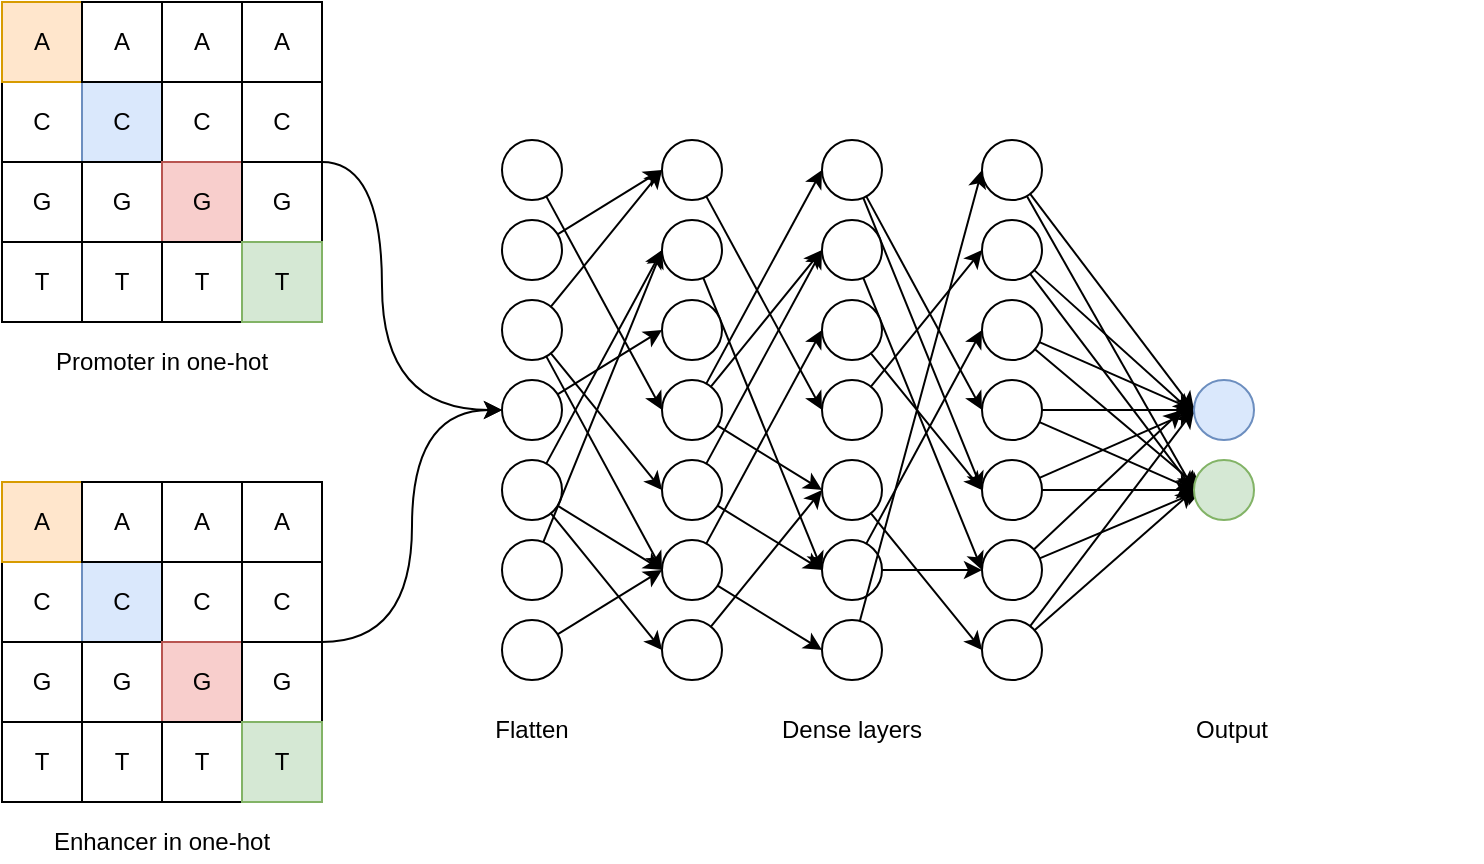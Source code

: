<mxfile version="14.8.5" type="github">
  <diagram id="7WyufB8X4WBuho2PgSER" name="Page-1">
    <mxGraphModel dx="1185" dy="636" grid="1" gridSize="10" guides="1" tooltips="1" connect="1" arrows="1" fold="1" page="1" pageScale="1" pageWidth="4681" pageHeight="3300" math="0" shadow="0">
      <root>
        <mxCell id="0" />
        <mxCell id="1" parent="0" />
        <mxCell id="f8PvgQ1qYLkd--0cgGJ3-1" value="" style="rounded=0;whiteSpace=wrap;html=1;" parent="1" vertex="1">
          <mxGeometry x="80" y="80" width="40" height="160" as="geometry" />
        </mxCell>
        <mxCell id="f8PvgQ1qYLkd--0cgGJ3-2" value="" style="rounded=0;whiteSpace=wrap;html=1;" parent="1" vertex="1">
          <mxGeometry x="80" y="120" width="40" height="40" as="geometry" />
        </mxCell>
        <mxCell id="f8PvgQ1qYLkd--0cgGJ3-3" value="" style="rounded=0;whiteSpace=wrap;html=1;" parent="1" vertex="1">
          <mxGeometry x="80" y="160" width="40" height="40" as="geometry" />
        </mxCell>
        <mxCell id="f8PvgQ1qYLkd--0cgGJ3-4" value="" style="rounded=0;whiteSpace=wrap;html=1;" parent="1" vertex="1">
          <mxGeometry x="80" y="200" width="40" height="40" as="geometry" />
        </mxCell>
        <mxCell id="f8PvgQ1qYLkd--0cgGJ3-5" value="" style="rounded=0;whiteSpace=wrap;html=1;fillColor=#ffe6cc;strokeColor=#d79b00;" parent="1" vertex="1">
          <mxGeometry x="80" y="80" width="40" height="40" as="geometry" />
        </mxCell>
        <mxCell id="f8PvgQ1qYLkd--0cgGJ3-6" value="&lt;div&gt;A&lt;/div&gt;" style="text;html=1;strokeColor=none;fillColor=none;align=center;verticalAlign=middle;whiteSpace=wrap;rounded=0;" parent="1" vertex="1">
          <mxGeometry x="80" y="90" width="40" height="20" as="geometry" />
        </mxCell>
        <mxCell id="f8PvgQ1qYLkd--0cgGJ3-7" value="C" style="text;html=1;strokeColor=none;fillColor=none;align=center;verticalAlign=middle;whiteSpace=wrap;rounded=0;" parent="1" vertex="1">
          <mxGeometry x="80" y="130" width="40" height="20" as="geometry" />
        </mxCell>
        <mxCell id="f8PvgQ1qYLkd--0cgGJ3-8" value="G" style="text;html=1;strokeColor=none;fillColor=none;align=center;verticalAlign=middle;whiteSpace=wrap;rounded=0;" parent="1" vertex="1">
          <mxGeometry x="80" y="170" width="40" height="20" as="geometry" />
        </mxCell>
        <mxCell id="f8PvgQ1qYLkd--0cgGJ3-9" value="T" style="text;html=1;strokeColor=none;fillColor=none;align=center;verticalAlign=middle;whiteSpace=wrap;rounded=0;" parent="1" vertex="1">
          <mxGeometry x="80" y="210" width="40" height="20" as="geometry" />
        </mxCell>
        <mxCell id="f8PvgQ1qYLkd--0cgGJ3-10" value="" style="rounded=0;whiteSpace=wrap;html=1;" parent="1" vertex="1">
          <mxGeometry x="120" y="80" width="40" height="160" as="geometry" />
        </mxCell>
        <mxCell id="f8PvgQ1qYLkd--0cgGJ3-11" value="" style="rounded=0;whiteSpace=wrap;html=1;fillColor=#dae8fc;strokeColor=#6c8ebf;" parent="1" vertex="1">
          <mxGeometry x="120" y="120" width="40" height="40" as="geometry" />
        </mxCell>
        <mxCell id="f8PvgQ1qYLkd--0cgGJ3-12" value="" style="rounded=0;whiteSpace=wrap;html=1;" parent="1" vertex="1">
          <mxGeometry x="120" y="160" width="40" height="40" as="geometry" />
        </mxCell>
        <mxCell id="f8PvgQ1qYLkd--0cgGJ3-13" value="" style="rounded=0;whiteSpace=wrap;html=1;" parent="1" vertex="1">
          <mxGeometry x="120" y="200" width="40" height="40" as="geometry" />
        </mxCell>
        <mxCell id="f8PvgQ1qYLkd--0cgGJ3-14" value="" style="rounded=0;whiteSpace=wrap;html=1;" parent="1" vertex="1">
          <mxGeometry x="120" y="80" width="40" height="40" as="geometry" />
        </mxCell>
        <mxCell id="f8PvgQ1qYLkd--0cgGJ3-15" value="&lt;div&gt;A&lt;/div&gt;" style="text;html=1;strokeColor=none;fillColor=none;align=center;verticalAlign=middle;whiteSpace=wrap;rounded=0;" parent="1" vertex="1">
          <mxGeometry x="120" y="90" width="40" height="20" as="geometry" />
        </mxCell>
        <mxCell id="f8PvgQ1qYLkd--0cgGJ3-16" value="C" style="text;html=1;strokeColor=none;fillColor=none;align=center;verticalAlign=middle;whiteSpace=wrap;rounded=0;" parent="1" vertex="1">
          <mxGeometry x="120" y="130" width="40" height="20" as="geometry" />
        </mxCell>
        <mxCell id="f8PvgQ1qYLkd--0cgGJ3-17" value="G" style="text;html=1;strokeColor=none;fillColor=none;align=center;verticalAlign=middle;whiteSpace=wrap;rounded=0;" parent="1" vertex="1">
          <mxGeometry x="120" y="170" width="40" height="20" as="geometry" />
        </mxCell>
        <mxCell id="f8PvgQ1qYLkd--0cgGJ3-18" value="T" style="text;html=1;strokeColor=none;fillColor=none;align=center;verticalAlign=middle;whiteSpace=wrap;rounded=0;" parent="1" vertex="1">
          <mxGeometry x="120" y="210" width="40" height="20" as="geometry" />
        </mxCell>
        <mxCell id="f8PvgQ1qYLkd--0cgGJ3-19" value="" style="rounded=0;whiteSpace=wrap;html=1;" parent="1" vertex="1">
          <mxGeometry x="120" y="80" width="40" height="160" as="geometry" />
        </mxCell>
        <mxCell id="f8PvgQ1qYLkd--0cgGJ3-20" value="" style="rounded=0;whiteSpace=wrap;html=1;fillColor=#dae8fc;strokeColor=#6c8ebf;" parent="1" vertex="1">
          <mxGeometry x="120" y="120" width="40" height="40" as="geometry" />
        </mxCell>
        <mxCell id="f8PvgQ1qYLkd--0cgGJ3-21" value="" style="rounded=0;whiteSpace=wrap;html=1;" parent="1" vertex="1">
          <mxGeometry x="120" y="160" width="40" height="40" as="geometry" />
        </mxCell>
        <mxCell id="f8PvgQ1qYLkd--0cgGJ3-22" value="" style="rounded=0;whiteSpace=wrap;html=1;" parent="1" vertex="1">
          <mxGeometry x="120" y="200" width="40" height="40" as="geometry" />
        </mxCell>
        <mxCell id="f8PvgQ1qYLkd--0cgGJ3-23" value="" style="rounded=0;whiteSpace=wrap;html=1;" parent="1" vertex="1">
          <mxGeometry x="120" y="80" width="40" height="40" as="geometry" />
        </mxCell>
        <mxCell id="f8PvgQ1qYLkd--0cgGJ3-24" value="&lt;div&gt;A&lt;/div&gt;" style="text;html=1;strokeColor=none;fillColor=none;align=center;verticalAlign=middle;whiteSpace=wrap;rounded=0;" parent="1" vertex="1">
          <mxGeometry x="120" y="90" width="40" height="20" as="geometry" />
        </mxCell>
        <mxCell id="f8PvgQ1qYLkd--0cgGJ3-25" value="C" style="text;html=1;strokeColor=none;fillColor=none;align=center;verticalAlign=middle;whiteSpace=wrap;rounded=0;" parent="1" vertex="1">
          <mxGeometry x="120" y="130" width="40" height="20" as="geometry" />
        </mxCell>
        <mxCell id="f8PvgQ1qYLkd--0cgGJ3-26" value="G" style="text;html=1;strokeColor=none;fillColor=none;align=center;verticalAlign=middle;whiteSpace=wrap;rounded=0;" parent="1" vertex="1">
          <mxGeometry x="120" y="170" width="40" height="20" as="geometry" />
        </mxCell>
        <mxCell id="f8PvgQ1qYLkd--0cgGJ3-27" value="T" style="text;html=1;strokeColor=none;fillColor=none;align=center;verticalAlign=middle;whiteSpace=wrap;rounded=0;" parent="1" vertex="1">
          <mxGeometry x="120" y="210" width="40" height="20" as="geometry" />
        </mxCell>
        <mxCell id="f8PvgQ1qYLkd--0cgGJ3-28" value="" style="rounded=0;whiteSpace=wrap;html=1;" parent="1" vertex="1">
          <mxGeometry x="160" y="80" width="40" height="160" as="geometry" />
        </mxCell>
        <mxCell id="f8PvgQ1qYLkd--0cgGJ3-29" value="" style="rounded=0;whiteSpace=wrap;html=1;fillColor=#dae8fc;strokeColor=#6c8ebf;" parent="1" vertex="1">
          <mxGeometry x="160" y="120" width="40" height="40" as="geometry" />
        </mxCell>
        <mxCell id="f8PvgQ1qYLkd--0cgGJ3-30" value="" style="rounded=0;whiteSpace=wrap;html=1;" parent="1" vertex="1">
          <mxGeometry x="160" y="160" width="40" height="40" as="geometry" />
        </mxCell>
        <mxCell id="f8PvgQ1qYLkd--0cgGJ3-31" value="" style="rounded=0;whiteSpace=wrap;html=1;" parent="1" vertex="1">
          <mxGeometry x="160" y="200" width="40" height="40" as="geometry" />
        </mxCell>
        <mxCell id="f8PvgQ1qYLkd--0cgGJ3-32" value="" style="rounded=0;whiteSpace=wrap;html=1;" parent="1" vertex="1">
          <mxGeometry x="160" y="80" width="40" height="40" as="geometry" />
        </mxCell>
        <mxCell id="f8PvgQ1qYLkd--0cgGJ3-33" value="&lt;div&gt;A&lt;/div&gt;" style="text;html=1;strokeColor=none;fillColor=none;align=center;verticalAlign=middle;whiteSpace=wrap;rounded=0;" parent="1" vertex="1">
          <mxGeometry x="160" y="90" width="40" height="20" as="geometry" />
        </mxCell>
        <mxCell id="f8PvgQ1qYLkd--0cgGJ3-34" value="C" style="text;html=1;strokeColor=none;fillColor=none;align=center;verticalAlign=middle;whiteSpace=wrap;rounded=0;" parent="1" vertex="1">
          <mxGeometry x="160" y="130" width="40" height="20" as="geometry" />
        </mxCell>
        <mxCell id="f8PvgQ1qYLkd--0cgGJ3-35" value="G" style="text;html=1;strokeColor=none;fillColor=none;align=center;verticalAlign=middle;whiteSpace=wrap;rounded=0;" parent="1" vertex="1">
          <mxGeometry x="160" y="170" width="40" height="20" as="geometry" />
        </mxCell>
        <mxCell id="f8PvgQ1qYLkd--0cgGJ3-36" value="T" style="text;html=1;strokeColor=none;fillColor=none;align=center;verticalAlign=middle;whiteSpace=wrap;rounded=0;" parent="1" vertex="1">
          <mxGeometry x="160" y="210" width="40" height="20" as="geometry" />
        </mxCell>
        <mxCell id="f8PvgQ1qYLkd--0cgGJ3-37" value="" style="rounded=0;whiteSpace=wrap;html=1;" parent="1" vertex="1">
          <mxGeometry x="160" y="80" width="40" height="160" as="geometry" />
        </mxCell>
        <mxCell id="f8PvgQ1qYLkd--0cgGJ3-38" value="" style="rounded=0;whiteSpace=wrap;html=1;" parent="1" vertex="1">
          <mxGeometry x="160" y="120" width="40" height="40" as="geometry" />
        </mxCell>
        <mxCell id="f8PvgQ1qYLkd--0cgGJ3-39" value="" style="rounded=0;whiteSpace=wrap;html=1;fillColor=#f8cecc;strokeColor=#b85450;" parent="1" vertex="1">
          <mxGeometry x="160" y="160" width="40" height="40" as="geometry" />
        </mxCell>
        <mxCell id="f8PvgQ1qYLkd--0cgGJ3-40" value="" style="rounded=0;whiteSpace=wrap;html=1;" parent="1" vertex="1">
          <mxGeometry x="160" y="200" width="40" height="40" as="geometry" />
        </mxCell>
        <mxCell id="f8PvgQ1qYLkd--0cgGJ3-41" value="" style="rounded=0;whiteSpace=wrap;html=1;" parent="1" vertex="1">
          <mxGeometry x="160" y="80" width="40" height="40" as="geometry" />
        </mxCell>
        <mxCell id="f8PvgQ1qYLkd--0cgGJ3-42" value="&lt;div&gt;A&lt;/div&gt;" style="text;html=1;strokeColor=none;fillColor=none;align=center;verticalAlign=middle;whiteSpace=wrap;rounded=0;" parent="1" vertex="1">
          <mxGeometry x="160" y="90" width="40" height="20" as="geometry" />
        </mxCell>
        <mxCell id="f8PvgQ1qYLkd--0cgGJ3-43" value="C" style="text;html=1;strokeColor=none;fillColor=none;align=center;verticalAlign=middle;whiteSpace=wrap;rounded=0;" parent="1" vertex="1">
          <mxGeometry x="160" y="130" width="40" height="20" as="geometry" />
        </mxCell>
        <mxCell id="f8PvgQ1qYLkd--0cgGJ3-44" value="G" style="text;html=1;strokeColor=none;fillColor=none;align=center;verticalAlign=middle;whiteSpace=wrap;rounded=0;" parent="1" vertex="1">
          <mxGeometry x="160" y="170" width="40" height="20" as="geometry" />
        </mxCell>
        <mxCell id="f8PvgQ1qYLkd--0cgGJ3-45" value="T" style="text;html=1;strokeColor=none;fillColor=none;align=center;verticalAlign=middle;whiteSpace=wrap;rounded=0;" parent="1" vertex="1">
          <mxGeometry x="160" y="210" width="40" height="20" as="geometry" />
        </mxCell>
        <mxCell id="f8PvgQ1qYLkd--0cgGJ3-46" value="" style="rounded=0;whiteSpace=wrap;html=1;" parent="1" vertex="1">
          <mxGeometry x="200" y="80" width="40" height="160" as="geometry" />
        </mxCell>
        <mxCell id="f8PvgQ1qYLkd--0cgGJ3-47" value="" style="rounded=0;whiteSpace=wrap;html=1;fillColor=#dae8fc;strokeColor=#6c8ebf;" parent="1" vertex="1">
          <mxGeometry x="200" y="120" width="40" height="40" as="geometry" />
        </mxCell>
        <mxCell id="f8PvgQ1qYLkd--0cgGJ3-48" value="" style="rounded=0;whiteSpace=wrap;html=1;" parent="1" vertex="1">
          <mxGeometry x="200" y="160" width="40" height="40" as="geometry" />
        </mxCell>
        <mxCell id="f8PvgQ1qYLkd--0cgGJ3-49" value="" style="rounded=0;whiteSpace=wrap;html=1;" parent="1" vertex="1">
          <mxGeometry x="200" y="200" width="40" height="40" as="geometry" />
        </mxCell>
        <mxCell id="f8PvgQ1qYLkd--0cgGJ3-50" value="" style="rounded=0;whiteSpace=wrap;html=1;" parent="1" vertex="1">
          <mxGeometry x="200" y="80" width="40" height="40" as="geometry" />
        </mxCell>
        <mxCell id="f8PvgQ1qYLkd--0cgGJ3-51" value="&lt;div&gt;A&lt;/div&gt;" style="text;html=1;strokeColor=none;fillColor=none;align=center;verticalAlign=middle;whiteSpace=wrap;rounded=0;" parent="1" vertex="1">
          <mxGeometry x="200" y="90" width="40" height="20" as="geometry" />
        </mxCell>
        <mxCell id="f8PvgQ1qYLkd--0cgGJ3-52" value="C" style="text;html=1;strokeColor=none;fillColor=none;align=center;verticalAlign=middle;whiteSpace=wrap;rounded=0;" parent="1" vertex="1">
          <mxGeometry x="200" y="130" width="40" height="20" as="geometry" />
        </mxCell>
        <mxCell id="f8PvgQ1qYLkd--0cgGJ3-53" value="G" style="text;html=1;strokeColor=none;fillColor=none;align=center;verticalAlign=middle;whiteSpace=wrap;rounded=0;" parent="1" vertex="1">
          <mxGeometry x="200" y="170" width="40" height="20" as="geometry" />
        </mxCell>
        <mxCell id="f8PvgQ1qYLkd--0cgGJ3-54" value="T" style="text;html=1;strokeColor=none;fillColor=none;align=center;verticalAlign=middle;whiteSpace=wrap;rounded=0;" parent="1" vertex="1">
          <mxGeometry x="200" y="210" width="40" height="20" as="geometry" />
        </mxCell>
        <mxCell id="f8PvgQ1qYLkd--0cgGJ3-55" value="" style="rounded=0;whiteSpace=wrap;html=1;" parent="1" vertex="1">
          <mxGeometry x="200" y="80" width="40" height="160" as="geometry" />
        </mxCell>
        <mxCell id="f8PvgQ1qYLkd--0cgGJ3-56" value="" style="rounded=0;whiteSpace=wrap;html=1;" parent="1" vertex="1">
          <mxGeometry x="200" y="120" width="40" height="40" as="geometry" />
        </mxCell>
        <mxCell id="f8PvgQ1qYLkd--0cgGJ3-57" value="" style="rounded=0;whiteSpace=wrap;html=1;" parent="1" vertex="1">
          <mxGeometry x="200" y="160" width="40" height="40" as="geometry" />
        </mxCell>
        <mxCell id="f8PvgQ1qYLkd--0cgGJ3-58" value="" style="rounded=0;whiteSpace=wrap;html=1;fillColor=#d5e8d4;strokeColor=#82b366;" parent="1" vertex="1">
          <mxGeometry x="200" y="200" width="40" height="40" as="geometry" />
        </mxCell>
        <mxCell id="f8PvgQ1qYLkd--0cgGJ3-59" value="" style="rounded=0;whiteSpace=wrap;html=1;" parent="1" vertex="1">
          <mxGeometry x="200" y="80" width="40" height="40" as="geometry" />
        </mxCell>
        <mxCell id="f8PvgQ1qYLkd--0cgGJ3-60" value="&lt;div&gt;A&lt;/div&gt;" style="text;html=1;strokeColor=none;fillColor=none;align=center;verticalAlign=middle;whiteSpace=wrap;rounded=0;" parent="1" vertex="1">
          <mxGeometry x="200" y="90" width="40" height="20" as="geometry" />
        </mxCell>
        <mxCell id="f8PvgQ1qYLkd--0cgGJ3-61" style="edgeStyle=orthogonalEdgeStyle;curved=1;rounded=0;orthogonalLoop=1;jettySize=auto;html=1;entryX=0;entryY=0;entryDx=0;entryDy=0;exitX=1;exitY=0;exitDx=0;exitDy=0;" parent="1" source="f8PvgQ1qYLkd--0cgGJ3-57" edge="1">
          <mxGeometry relative="1" as="geometry">
            <Array as="points">
              <mxPoint x="270" y="160" />
              <mxPoint x="270" y="284" />
            </Array>
            <mxPoint x="330" y="284" as="targetPoint" />
          </mxGeometry>
        </mxCell>
        <mxCell id="f8PvgQ1qYLkd--0cgGJ3-62" value="C" style="text;html=1;align=center;verticalAlign=middle;whiteSpace=wrap;rounded=0;" parent="1" vertex="1">
          <mxGeometry x="200" y="130" width="40" height="20" as="geometry" />
        </mxCell>
        <mxCell id="f8PvgQ1qYLkd--0cgGJ3-63" value="G" style="text;html=1;strokeColor=none;fillColor=none;align=center;verticalAlign=middle;whiteSpace=wrap;rounded=0;" parent="1" vertex="1">
          <mxGeometry x="200" y="170" width="40" height="20" as="geometry" />
        </mxCell>
        <mxCell id="f8PvgQ1qYLkd--0cgGJ3-64" value="T" style="text;html=1;strokeColor=none;fillColor=none;align=center;verticalAlign=middle;whiteSpace=wrap;rounded=0;" parent="1" vertex="1">
          <mxGeometry x="200" y="210" width="40" height="20" as="geometry" />
        </mxCell>
        <mxCell id="f8PvgQ1qYLkd--0cgGJ3-65" value="&lt;div&gt;Promoter in one-hot&lt;/div&gt;" style="text;html=1;strokeColor=none;fillColor=none;align=center;verticalAlign=middle;whiteSpace=wrap;rounded=0;" parent="1" vertex="1">
          <mxGeometry x="80" y="250" width="160" height="20" as="geometry" />
        </mxCell>
        <mxCell id="f8PvgQ1qYLkd--0cgGJ3-66" value="" style="rounded=0;whiteSpace=wrap;html=1;" parent="1" vertex="1">
          <mxGeometry x="80" y="320" width="40" height="160" as="geometry" />
        </mxCell>
        <mxCell id="f8PvgQ1qYLkd--0cgGJ3-67" value="" style="rounded=0;whiteSpace=wrap;html=1;" parent="1" vertex="1">
          <mxGeometry x="80" y="360" width="40" height="40" as="geometry" />
        </mxCell>
        <mxCell id="f8PvgQ1qYLkd--0cgGJ3-68" value="" style="rounded=0;whiteSpace=wrap;html=1;" parent="1" vertex="1">
          <mxGeometry x="80" y="400" width="40" height="40" as="geometry" />
        </mxCell>
        <mxCell id="f8PvgQ1qYLkd--0cgGJ3-69" value="" style="rounded=0;whiteSpace=wrap;html=1;" parent="1" vertex="1">
          <mxGeometry x="80" y="440" width="40" height="40" as="geometry" />
        </mxCell>
        <mxCell id="f8PvgQ1qYLkd--0cgGJ3-70" value="" style="rounded=0;whiteSpace=wrap;html=1;fillColor=#ffe6cc;strokeColor=#d79b00;" parent="1" vertex="1">
          <mxGeometry x="80" y="320" width="40" height="40" as="geometry" />
        </mxCell>
        <mxCell id="f8PvgQ1qYLkd--0cgGJ3-71" value="&lt;div&gt;A&lt;/div&gt;" style="text;html=1;strokeColor=none;fillColor=none;align=center;verticalAlign=middle;whiteSpace=wrap;rounded=0;" parent="1" vertex="1">
          <mxGeometry x="80" y="330" width="40" height="20" as="geometry" />
        </mxCell>
        <mxCell id="f8PvgQ1qYLkd--0cgGJ3-72" value="C" style="text;html=1;strokeColor=none;fillColor=none;align=center;verticalAlign=middle;whiteSpace=wrap;rounded=0;" parent="1" vertex="1">
          <mxGeometry x="80" y="370" width="40" height="20" as="geometry" />
        </mxCell>
        <mxCell id="f8PvgQ1qYLkd--0cgGJ3-73" value="G" style="text;html=1;strokeColor=none;fillColor=none;align=center;verticalAlign=middle;whiteSpace=wrap;rounded=0;" parent="1" vertex="1">
          <mxGeometry x="80" y="410" width="40" height="20" as="geometry" />
        </mxCell>
        <mxCell id="f8PvgQ1qYLkd--0cgGJ3-74" value="T" style="text;html=1;strokeColor=none;fillColor=none;align=center;verticalAlign=middle;whiteSpace=wrap;rounded=0;" parent="1" vertex="1">
          <mxGeometry x="80" y="450" width="40" height="20" as="geometry" />
        </mxCell>
        <mxCell id="f8PvgQ1qYLkd--0cgGJ3-75" value="" style="rounded=0;whiteSpace=wrap;html=1;" parent="1" vertex="1">
          <mxGeometry x="120" y="320" width="40" height="160" as="geometry" />
        </mxCell>
        <mxCell id="f8PvgQ1qYLkd--0cgGJ3-76" value="" style="rounded=0;whiteSpace=wrap;html=1;fillColor=#dae8fc;strokeColor=#6c8ebf;" parent="1" vertex="1">
          <mxGeometry x="120" y="360" width="40" height="40" as="geometry" />
        </mxCell>
        <mxCell id="f8PvgQ1qYLkd--0cgGJ3-77" value="" style="rounded=0;whiteSpace=wrap;html=1;" parent="1" vertex="1">
          <mxGeometry x="120" y="400" width="40" height="40" as="geometry" />
        </mxCell>
        <mxCell id="f8PvgQ1qYLkd--0cgGJ3-78" value="" style="rounded=0;whiteSpace=wrap;html=1;" parent="1" vertex="1">
          <mxGeometry x="120" y="440" width="40" height="40" as="geometry" />
        </mxCell>
        <mxCell id="f8PvgQ1qYLkd--0cgGJ3-79" value="" style="rounded=0;whiteSpace=wrap;html=1;" parent="1" vertex="1">
          <mxGeometry x="120" y="320" width="40" height="40" as="geometry" />
        </mxCell>
        <mxCell id="f8PvgQ1qYLkd--0cgGJ3-80" value="&lt;div&gt;A&lt;/div&gt;" style="text;html=1;strokeColor=none;fillColor=none;align=center;verticalAlign=middle;whiteSpace=wrap;rounded=0;" parent="1" vertex="1">
          <mxGeometry x="120" y="330" width="40" height="20" as="geometry" />
        </mxCell>
        <mxCell id="f8PvgQ1qYLkd--0cgGJ3-81" value="C" style="text;html=1;strokeColor=none;fillColor=none;align=center;verticalAlign=middle;whiteSpace=wrap;rounded=0;" parent="1" vertex="1">
          <mxGeometry x="120" y="370" width="40" height="20" as="geometry" />
        </mxCell>
        <mxCell id="f8PvgQ1qYLkd--0cgGJ3-82" value="G" style="text;html=1;strokeColor=none;fillColor=none;align=center;verticalAlign=middle;whiteSpace=wrap;rounded=0;" parent="1" vertex="1">
          <mxGeometry x="120" y="410" width="40" height="20" as="geometry" />
        </mxCell>
        <mxCell id="f8PvgQ1qYLkd--0cgGJ3-83" value="T" style="text;html=1;strokeColor=none;fillColor=none;align=center;verticalAlign=middle;whiteSpace=wrap;rounded=0;" parent="1" vertex="1">
          <mxGeometry x="120" y="450" width="40" height="20" as="geometry" />
        </mxCell>
        <mxCell id="f8PvgQ1qYLkd--0cgGJ3-84" value="" style="rounded=0;whiteSpace=wrap;html=1;" parent="1" vertex="1">
          <mxGeometry x="120" y="320" width="40" height="160" as="geometry" />
        </mxCell>
        <mxCell id="f8PvgQ1qYLkd--0cgGJ3-85" value="" style="rounded=0;whiteSpace=wrap;html=1;fillColor=#dae8fc;strokeColor=#6c8ebf;" parent="1" vertex="1">
          <mxGeometry x="120" y="360" width="40" height="40" as="geometry" />
        </mxCell>
        <mxCell id="f8PvgQ1qYLkd--0cgGJ3-86" value="" style="rounded=0;whiteSpace=wrap;html=1;" parent="1" vertex="1">
          <mxGeometry x="120" y="400" width="40" height="40" as="geometry" />
        </mxCell>
        <mxCell id="f8PvgQ1qYLkd--0cgGJ3-87" value="" style="rounded=0;whiteSpace=wrap;html=1;" parent="1" vertex="1">
          <mxGeometry x="120" y="440" width="40" height="40" as="geometry" />
        </mxCell>
        <mxCell id="f8PvgQ1qYLkd--0cgGJ3-88" value="" style="rounded=0;whiteSpace=wrap;html=1;" parent="1" vertex="1">
          <mxGeometry x="120" y="320" width="40" height="40" as="geometry" />
        </mxCell>
        <mxCell id="f8PvgQ1qYLkd--0cgGJ3-89" value="&lt;div&gt;A&lt;/div&gt;" style="text;html=1;strokeColor=none;fillColor=none;align=center;verticalAlign=middle;whiteSpace=wrap;rounded=0;" parent="1" vertex="1">
          <mxGeometry x="120" y="330" width="40" height="20" as="geometry" />
        </mxCell>
        <mxCell id="f8PvgQ1qYLkd--0cgGJ3-90" value="C" style="text;html=1;strokeColor=none;fillColor=none;align=center;verticalAlign=middle;whiteSpace=wrap;rounded=0;" parent="1" vertex="1">
          <mxGeometry x="120" y="370" width="40" height="20" as="geometry" />
        </mxCell>
        <mxCell id="f8PvgQ1qYLkd--0cgGJ3-91" value="G" style="text;html=1;strokeColor=none;fillColor=none;align=center;verticalAlign=middle;whiteSpace=wrap;rounded=0;" parent="1" vertex="1">
          <mxGeometry x="120" y="410" width="40" height="20" as="geometry" />
        </mxCell>
        <mxCell id="f8PvgQ1qYLkd--0cgGJ3-92" value="T" style="text;html=1;strokeColor=none;fillColor=none;align=center;verticalAlign=middle;whiteSpace=wrap;rounded=0;" parent="1" vertex="1">
          <mxGeometry x="120" y="450" width="40" height="20" as="geometry" />
        </mxCell>
        <mxCell id="f8PvgQ1qYLkd--0cgGJ3-93" value="" style="rounded=0;whiteSpace=wrap;html=1;" parent="1" vertex="1">
          <mxGeometry x="160" y="320" width="40" height="160" as="geometry" />
        </mxCell>
        <mxCell id="f8PvgQ1qYLkd--0cgGJ3-94" value="" style="rounded=0;whiteSpace=wrap;html=1;fillColor=#dae8fc;strokeColor=#6c8ebf;" parent="1" vertex="1">
          <mxGeometry x="160" y="360" width="40" height="40" as="geometry" />
        </mxCell>
        <mxCell id="f8PvgQ1qYLkd--0cgGJ3-95" value="" style="rounded=0;whiteSpace=wrap;html=1;" parent="1" vertex="1">
          <mxGeometry x="160" y="400" width="40" height="40" as="geometry" />
        </mxCell>
        <mxCell id="f8PvgQ1qYLkd--0cgGJ3-96" value="" style="rounded=0;whiteSpace=wrap;html=1;" parent="1" vertex="1">
          <mxGeometry x="160" y="440" width="40" height="40" as="geometry" />
        </mxCell>
        <mxCell id="f8PvgQ1qYLkd--0cgGJ3-97" value="" style="rounded=0;whiteSpace=wrap;html=1;" parent="1" vertex="1">
          <mxGeometry x="160" y="320" width="40" height="40" as="geometry" />
        </mxCell>
        <mxCell id="f8PvgQ1qYLkd--0cgGJ3-98" value="&lt;div&gt;A&lt;/div&gt;" style="text;html=1;strokeColor=none;fillColor=none;align=center;verticalAlign=middle;whiteSpace=wrap;rounded=0;" parent="1" vertex="1">
          <mxGeometry x="160" y="330" width="40" height="20" as="geometry" />
        </mxCell>
        <mxCell id="f8PvgQ1qYLkd--0cgGJ3-99" value="C" style="text;html=1;strokeColor=none;fillColor=none;align=center;verticalAlign=middle;whiteSpace=wrap;rounded=0;" parent="1" vertex="1">
          <mxGeometry x="160" y="370" width="40" height="20" as="geometry" />
        </mxCell>
        <mxCell id="f8PvgQ1qYLkd--0cgGJ3-100" value="G" style="text;html=1;strokeColor=none;fillColor=none;align=center;verticalAlign=middle;whiteSpace=wrap;rounded=0;" parent="1" vertex="1">
          <mxGeometry x="160" y="410" width="40" height="20" as="geometry" />
        </mxCell>
        <mxCell id="f8PvgQ1qYLkd--0cgGJ3-101" value="T" style="text;html=1;strokeColor=none;fillColor=none;align=center;verticalAlign=middle;whiteSpace=wrap;rounded=0;" parent="1" vertex="1">
          <mxGeometry x="160" y="450" width="40" height="20" as="geometry" />
        </mxCell>
        <mxCell id="f8PvgQ1qYLkd--0cgGJ3-102" value="" style="rounded=0;whiteSpace=wrap;html=1;" parent="1" vertex="1">
          <mxGeometry x="160" y="320" width="40" height="160" as="geometry" />
        </mxCell>
        <mxCell id="f8PvgQ1qYLkd--0cgGJ3-103" value="" style="rounded=0;whiteSpace=wrap;html=1;" parent="1" vertex="1">
          <mxGeometry x="160" y="360" width="40" height="40" as="geometry" />
        </mxCell>
        <mxCell id="f8PvgQ1qYLkd--0cgGJ3-104" value="" style="rounded=0;whiteSpace=wrap;html=1;fillColor=#f8cecc;strokeColor=#b85450;" parent="1" vertex="1">
          <mxGeometry x="160" y="400" width="40" height="40" as="geometry" />
        </mxCell>
        <mxCell id="f8PvgQ1qYLkd--0cgGJ3-105" value="" style="rounded=0;whiteSpace=wrap;html=1;" parent="1" vertex="1">
          <mxGeometry x="160" y="440" width="40" height="40" as="geometry" />
        </mxCell>
        <mxCell id="f8PvgQ1qYLkd--0cgGJ3-106" value="" style="rounded=0;whiteSpace=wrap;html=1;" parent="1" vertex="1">
          <mxGeometry x="160" y="320" width="40" height="40" as="geometry" />
        </mxCell>
        <mxCell id="f8PvgQ1qYLkd--0cgGJ3-107" value="&lt;div&gt;A&lt;/div&gt;" style="text;html=1;strokeColor=none;fillColor=none;align=center;verticalAlign=middle;whiteSpace=wrap;rounded=0;" parent="1" vertex="1">
          <mxGeometry x="160" y="330" width="40" height="20" as="geometry" />
        </mxCell>
        <mxCell id="f8PvgQ1qYLkd--0cgGJ3-108" value="C" style="text;html=1;strokeColor=none;fillColor=none;align=center;verticalAlign=middle;whiteSpace=wrap;rounded=0;" parent="1" vertex="1">
          <mxGeometry x="160" y="370" width="40" height="20" as="geometry" />
        </mxCell>
        <mxCell id="f8PvgQ1qYLkd--0cgGJ3-109" value="G" style="text;html=1;strokeColor=none;fillColor=none;align=center;verticalAlign=middle;whiteSpace=wrap;rounded=0;" parent="1" vertex="1">
          <mxGeometry x="160" y="410" width="40" height="20" as="geometry" />
        </mxCell>
        <mxCell id="f8PvgQ1qYLkd--0cgGJ3-110" value="T" style="text;html=1;strokeColor=none;fillColor=none;align=center;verticalAlign=middle;whiteSpace=wrap;rounded=0;" parent="1" vertex="1">
          <mxGeometry x="160" y="450" width="40" height="20" as="geometry" />
        </mxCell>
        <mxCell id="f8PvgQ1qYLkd--0cgGJ3-111" value="" style="rounded=0;whiteSpace=wrap;html=1;" parent="1" vertex="1">
          <mxGeometry x="200" y="320" width="40" height="160" as="geometry" />
        </mxCell>
        <mxCell id="f8PvgQ1qYLkd--0cgGJ3-112" value="" style="rounded=0;whiteSpace=wrap;html=1;fillColor=#dae8fc;strokeColor=#6c8ebf;" parent="1" vertex="1">
          <mxGeometry x="200" y="360" width="40" height="40" as="geometry" />
        </mxCell>
        <mxCell id="f8PvgQ1qYLkd--0cgGJ3-113" value="" style="rounded=0;whiteSpace=wrap;html=1;" parent="1" vertex="1">
          <mxGeometry x="200" y="400" width="40" height="40" as="geometry" />
        </mxCell>
        <mxCell id="f8PvgQ1qYLkd--0cgGJ3-114" value="" style="rounded=0;whiteSpace=wrap;html=1;" parent="1" vertex="1">
          <mxGeometry x="200" y="440" width="40" height="40" as="geometry" />
        </mxCell>
        <mxCell id="f8PvgQ1qYLkd--0cgGJ3-115" value="" style="rounded=0;whiteSpace=wrap;html=1;" parent="1" vertex="1">
          <mxGeometry x="200" y="320" width="40" height="40" as="geometry" />
        </mxCell>
        <mxCell id="f8PvgQ1qYLkd--0cgGJ3-116" value="&lt;div&gt;A&lt;/div&gt;" style="text;html=1;strokeColor=none;fillColor=none;align=center;verticalAlign=middle;whiteSpace=wrap;rounded=0;" parent="1" vertex="1">
          <mxGeometry x="200" y="330" width="40" height="20" as="geometry" />
        </mxCell>
        <mxCell id="f8PvgQ1qYLkd--0cgGJ3-117" value="C" style="text;html=1;strokeColor=none;fillColor=none;align=center;verticalAlign=middle;whiteSpace=wrap;rounded=0;" parent="1" vertex="1">
          <mxGeometry x="200" y="370" width="40" height="20" as="geometry" />
        </mxCell>
        <mxCell id="f8PvgQ1qYLkd--0cgGJ3-118" value="G" style="text;html=1;strokeColor=none;fillColor=none;align=center;verticalAlign=middle;whiteSpace=wrap;rounded=0;" parent="1" vertex="1">
          <mxGeometry x="200" y="410" width="40" height="20" as="geometry" />
        </mxCell>
        <mxCell id="f8PvgQ1qYLkd--0cgGJ3-119" value="T" style="text;html=1;strokeColor=none;fillColor=none;align=center;verticalAlign=middle;whiteSpace=wrap;rounded=0;" parent="1" vertex="1">
          <mxGeometry x="200" y="450" width="40" height="20" as="geometry" />
        </mxCell>
        <mxCell id="f8PvgQ1qYLkd--0cgGJ3-120" value="" style="rounded=0;whiteSpace=wrap;html=1;" parent="1" vertex="1">
          <mxGeometry x="200" y="320" width="40" height="160" as="geometry" />
        </mxCell>
        <mxCell id="f8PvgQ1qYLkd--0cgGJ3-121" value="" style="rounded=0;whiteSpace=wrap;html=1;" parent="1" vertex="1">
          <mxGeometry x="200" y="360" width="40" height="40" as="geometry" />
        </mxCell>
        <mxCell id="f8PvgQ1qYLkd--0cgGJ3-122" value="" style="rounded=0;whiteSpace=wrap;html=1;" parent="1" vertex="1">
          <mxGeometry x="200" y="400" width="40" height="40" as="geometry" />
        </mxCell>
        <mxCell id="f8PvgQ1qYLkd--0cgGJ3-123" value="" style="rounded=0;whiteSpace=wrap;html=1;fillColor=#d5e8d4;strokeColor=#82b366;" parent="1" vertex="1">
          <mxGeometry x="200" y="440" width="40" height="40" as="geometry" />
        </mxCell>
        <mxCell id="f8PvgQ1qYLkd--0cgGJ3-124" value="" style="rounded=0;whiteSpace=wrap;html=1;" parent="1" vertex="1">
          <mxGeometry x="200" y="320" width="40" height="40" as="geometry" />
        </mxCell>
        <mxCell id="f8PvgQ1qYLkd--0cgGJ3-125" value="&lt;div&gt;A&lt;/div&gt;" style="text;html=1;strokeColor=none;fillColor=none;align=center;verticalAlign=middle;whiteSpace=wrap;rounded=0;" parent="1" vertex="1">
          <mxGeometry x="200" y="330" width="40" height="20" as="geometry" />
        </mxCell>
        <mxCell id="f8PvgQ1qYLkd--0cgGJ3-126" style="edgeStyle=orthogonalEdgeStyle;curved=1;rounded=0;orthogonalLoop=1;jettySize=auto;html=1;entryX=0;entryY=0;entryDx=0;entryDy=0;exitX=1;exitY=0;exitDx=0;exitDy=0;" parent="1" source="f8PvgQ1qYLkd--0cgGJ3-122" edge="1">
          <mxGeometry relative="1" as="geometry">
            <Array as="points">
              <mxPoint x="285" y="400" />
              <mxPoint x="285" y="284" />
            </Array>
            <mxPoint x="330" y="284" as="targetPoint" />
          </mxGeometry>
        </mxCell>
        <mxCell id="f8PvgQ1qYLkd--0cgGJ3-127" value="C" style="text;html=1;align=center;verticalAlign=middle;whiteSpace=wrap;rounded=0;" parent="1" vertex="1">
          <mxGeometry x="200" y="370" width="40" height="20" as="geometry" />
        </mxCell>
        <mxCell id="f8PvgQ1qYLkd--0cgGJ3-128" value="G" style="text;html=1;strokeColor=none;fillColor=none;align=center;verticalAlign=middle;whiteSpace=wrap;rounded=0;" parent="1" vertex="1">
          <mxGeometry x="200" y="410" width="40" height="20" as="geometry" />
        </mxCell>
        <mxCell id="f8PvgQ1qYLkd--0cgGJ3-129" value="T" style="text;html=1;strokeColor=none;fillColor=none;align=center;verticalAlign=middle;whiteSpace=wrap;rounded=0;" parent="1" vertex="1">
          <mxGeometry x="200" y="450" width="40" height="20" as="geometry" />
        </mxCell>
        <mxCell id="f8PvgQ1qYLkd--0cgGJ3-130" value="&lt;div&gt;Enhancer in one-hot&lt;/div&gt;" style="text;html=1;strokeColor=none;fillColor=none;align=center;verticalAlign=middle;whiteSpace=wrap;rounded=0;" parent="1" vertex="1">
          <mxGeometry x="80" y="490" width="160" height="20" as="geometry" />
        </mxCell>
        <mxCell id="f8PvgQ1qYLkd--0cgGJ3-246" style="rounded=1;jumpSize=20;orthogonalLoop=1;jettySize=auto;html=1;entryX=0;entryY=0.5;entryDx=0;entryDy=0;strokeWidth=1;" parent="1" source="f8PvgQ1qYLkd--0cgGJ3-247" target="f8PvgQ1qYLkd--0cgGJ3-271" edge="1">
          <mxGeometry relative="1" as="geometry" />
        </mxCell>
        <mxCell id="f8PvgQ1qYLkd--0cgGJ3-247" value="" style="ellipse;whiteSpace=wrap;html=1;aspect=fixed;" parent="1" vertex="1">
          <mxGeometry x="330" y="149" width="30" height="30" as="geometry" />
        </mxCell>
        <mxCell id="oDDGFXUuPNc7k1UO4jNH-1" style="rounded=0;orthogonalLoop=1;jettySize=auto;html=1;entryX=0;entryY=0.5;entryDx=0;entryDy=0;" edge="1" parent="1" source="f8PvgQ1qYLkd--0cgGJ3-248" target="f8PvgQ1qYLkd--0cgGJ3-264">
          <mxGeometry relative="1" as="geometry" />
        </mxCell>
        <mxCell id="f8PvgQ1qYLkd--0cgGJ3-248" value="" style="ellipse;whiteSpace=wrap;html=1;aspect=fixed;" parent="1" vertex="1">
          <mxGeometry x="330" y="189" width="30" height="30" as="geometry" />
        </mxCell>
        <mxCell id="f8PvgQ1qYLkd--0cgGJ3-249" style="rounded=1;jumpSize=20;orthogonalLoop=1;jettySize=auto;html=1;entryX=0;entryY=0.5;entryDx=0;entryDy=0;strokeWidth=1;" parent="1" source="f8PvgQ1qYLkd--0cgGJ3-252" target="f8PvgQ1qYLkd--0cgGJ3-264" edge="1">
          <mxGeometry relative="1" as="geometry" />
        </mxCell>
        <mxCell id="f8PvgQ1qYLkd--0cgGJ3-250" style="edgeStyle=none;rounded=1;jumpSize=20;orthogonalLoop=1;jettySize=auto;html=1;entryX=0;entryY=0.5;entryDx=0;entryDy=0;strokeWidth=1;" parent="1" source="f8PvgQ1qYLkd--0cgGJ3-252" target="f8PvgQ1qYLkd--0cgGJ3-277" edge="1">
          <mxGeometry relative="1" as="geometry" />
        </mxCell>
        <mxCell id="f8PvgQ1qYLkd--0cgGJ3-251" style="edgeStyle=none;rounded=1;jumpSize=20;orthogonalLoop=1;jettySize=auto;html=1;entryX=0;entryY=0.5;entryDx=0;entryDy=0;strokeWidth=1;" parent="1" source="f8PvgQ1qYLkd--0cgGJ3-252" target="f8PvgQ1qYLkd--0cgGJ3-274" edge="1">
          <mxGeometry relative="1" as="geometry" />
        </mxCell>
        <mxCell id="f8PvgQ1qYLkd--0cgGJ3-252" value="" style="ellipse;whiteSpace=wrap;html=1;aspect=fixed;" parent="1" vertex="1">
          <mxGeometry x="330" y="229" width="30" height="30" as="geometry" />
        </mxCell>
        <mxCell id="f8PvgQ1qYLkd--0cgGJ3-253" style="rounded=1;jumpSize=20;orthogonalLoop=1;jettySize=auto;html=1;entryX=0;entryY=0.5;entryDx=0;entryDy=0;strokeWidth=1;" parent="1" source="f8PvgQ1qYLkd--0cgGJ3-254" target="f8PvgQ1qYLkd--0cgGJ3-267" edge="1">
          <mxGeometry relative="1" as="geometry" />
        </mxCell>
        <mxCell id="f8PvgQ1qYLkd--0cgGJ3-254" value="" style="ellipse;whiteSpace=wrap;html=1;aspect=fixed;" parent="1" vertex="1">
          <mxGeometry x="330" y="269" width="30" height="30" as="geometry" />
        </mxCell>
        <mxCell id="f8PvgQ1qYLkd--0cgGJ3-255" style="rounded=1;jumpSize=20;orthogonalLoop=1;jettySize=auto;html=1;entryX=0;entryY=0.5;entryDx=0;entryDy=0;strokeWidth=1;" parent="1" source="f8PvgQ1qYLkd--0cgGJ3-258" target="f8PvgQ1qYLkd--0cgGJ3-266" edge="1">
          <mxGeometry relative="1" as="geometry" />
        </mxCell>
        <mxCell id="f8PvgQ1qYLkd--0cgGJ3-256" style="edgeStyle=none;rounded=1;jumpSize=20;orthogonalLoop=1;jettySize=auto;html=1;entryX=0;entryY=0.5;entryDx=0;entryDy=0;strokeWidth=1;" parent="1" source="f8PvgQ1qYLkd--0cgGJ3-258" target="f8PvgQ1qYLkd--0cgGJ3-279" edge="1">
          <mxGeometry relative="1" as="geometry" />
        </mxCell>
        <mxCell id="f8PvgQ1qYLkd--0cgGJ3-257" style="edgeStyle=none;rounded=1;jumpSize=20;orthogonalLoop=1;jettySize=auto;html=1;entryX=0;entryY=0.5;entryDx=0;entryDy=0;strokeWidth=1;" parent="1" source="f8PvgQ1qYLkd--0cgGJ3-258" target="f8PvgQ1qYLkd--0cgGJ3-277" edge="1">
          <mxGeometry relative="1" as="geometry" />
        </mxCell>
        <mxCell id="f8PvgQ1qYLkd--0cgGJ3-258" value="" style="ellipse;whiteSpace=wrap;html=1;aspect=fixed;" parent="1" vertex="1">
          <mxGeometry x="330" y="309" width="30" height="30" as="geometry" />
        </mxCell>
        <mxCell id="f8PvgQ1qYLkd--0cgGJ3-259" style="edgeStyle=none;rounded=1;jumpSize=20;orthogonalLoop=1;jettySize=auto;html=1;entryX=0;entryY=0.5;entryDx=0;entryDy=0;strokeWidth=1;" parent="1" source="f8PvgQ1qYLkd--0cgGJ3-260" target="f8PvgQ1qYLkd--0cgGJ3-266" edge="1">
          <mxGeometry relative="1" as="geometry" />
        </mxCell>
        <mxCell id="f8PvgQ1qYLkd--0cgGJ3-260" value="" style="ellipse;whiteSpace=wrap;html=1;aspect=fixed;" parent="1" vertex="1">
          <mxGeometry x="330" y="349" width="30" height="30" as="geometry" />
        </mxCell>
        <mxCell id="f8PvgQ1qYLkd--0cgGJ3-261" style="edgeStyle=none;rounded=1;jumpSize=20;orthogonalLoop=1;jettySize=auto;html=1;entryX=0;entryY=0.5;entryDx=0;entryDy=0;strokeWidth=1;" parent="1" source="f8PvgQ1qYLkd--0cgGJ3-262" target="f8PvgQ1qYLkd--0cgGJ3-277" edge="1">
          <mxGeometry relative="1" as="geometry" />
        </mxCell>
        <mxCell id="f8PvgQ1qYLkd--0cgGJ3-262" value="" style="ellipse;whiteSpace=wrap;html=1;aspect=fixed;" parent="1" vertex="1">
          <mxGeometry x="330" y="389" width="30" height="30" as="geometry" />
        </mxCell>
        <mxCell id="f8PvgQ1qYLkd--0cgGJ3-263" style="edgeStyle=none;rounded=1;jumpSize=20;orthogonalLoop=1;jettySize=auto;html=1;entryX=0;entryY=0.5;entryDx=0;entryDy=0;strokeWidth=1;" parent="1" source="f8PvgQ1qYLkd--0cgGJ3-264" target="f8PvgQ1qYLkd--0cgGJ3-542" edge="1">
          <mxGeometry relative="1" as="geometry" />
        </mxCell>
        <mxCell id="f8PvgQ1qYLkd--0cgGJ3-264" value="" style="ellipse;whiteSpace=wrap;html=1;aspect=fixed;" parent="1" vertex="1">
          <mxGeometry x="410" y="149" width="30" height="30" as="geometry" />
        </mxCell>
        <mxCell id="f8PvgQ1qYLkd--0cgGJ3-265" style="edgeStyle=none;rounded=1;jumpSize=20;orthogonalLoop=1;jettySize=auto;html=1;entryX=0;entryY=0.5;entryDx=0;entryDy=0;strokeWidth=1;" parent="1" source="f8PvgQ1qYLkd--0cgGJ3-266" target="f8PvgQ1qYLkd--0cgGJ3-547" edge="1">
          <mxGeometry relative="1" as="geometry" />
        </mxCell>
        <mxCell id="f8PvgQ1qYLkd--0cgGJ3-266" value="" style="ellipse;whiteSpace=wrap;html=1;aspect=fixed;" parent="1" vertex="1">
          <mxGeometry x="410" y="189" width="30" height="30" as="geometry" />
        </mxCell>
        <mxCell id="f8PvgQ1qYLkd--0cgGJ3-267" value="" style="ellipse;whiteSpace=wrap;html=1;aspect=fixed;" parent="1" vertex="1">
          <mxGeometry x="410" y="229" width="30" height="30" as="geometry" />
        </mxCell>
        <mxCell id="f8PvgQ1qYLkd--0cgGJ3-268" style="edgeStyle=none;rounded=1;jumpSize=20;orthogonalLoop=1;jettySize=auto;html=1;entryX=0;entryY=0.5;entryDx=0;entryDy=0;strokeWidth=1;" parent="1" source="f8PvgQ1qYLkd--0cgGJ3-271" target="f8PvgQ1qYLkd--0cgGJ3-536" edge="1">
          <mxGeometry relative="1" as="geometry" />
        </mxCell>
        <mxCell id="f8PvgQ1qYLkd--0cgGJ3-269" style="edgeStyle=none;rounded=1;jumpSize=20;orthogonalLoop=1;jettySize=auto;html=1;entryX=0;entryY=0.5;entryDx=0;entryDy=0;strokeWidth=1;" parent="1" source="f8PvgQ1qYLkd--0cgGJ3-271" target="f8PvgQ1qYLkd--0cgGJ3-544" edge="1">
          <mxGeometry relative="1" as="geometry" />
        </mxCell>
        <mxCell id="f8PvgQ1qYLkd--0cgGJ3-270" style="edgeStyle=none;rounded=1;jumpSize=20;orthogonalLoop=1;jettySize=auto;html=1;entryX=0;entryY=0.5;entryDx=0;entryDy=0;strokeWidth=1;" parent="1" source="f8PvgQ1qYLkd--0cgGJ3-271" target="f8PvgQ1qYLkd--0cgGJ3-538" edge="1">
          <mxGeometry relative="1" as="geometry" />
        </mxCell>
        <mxCell id="f8PvgQ1qYLkd--0cgGJ3-271" value="" style="ellipse;whiteSpace=wrap;html=1;aspect=fixed;" parent="1" vertex="1">
          <mxGeometry x="410" y="269" width="30" height="30" as="geometry" />
        </mxCell>
        <mxCell id="f8PvgQ1qYLkd--0cgGJ3-272" style="edgeStyle=none;rounded=1;jumpSize=20;orthogonalLoop=1;jettySize=auto;html=1;entryX=0;entryY=0.5;entryDx=0;entryDy=0;strokeWidth=1;" parent="1" source="f8PvgQ1qYLkd--0cgGJ3-274" target="f8PvgQ1qYLkd--0cgGJ3-538" edge="1">
          <mxGeometry relative="1" as="geometry" />
        </mxCell>
        <mxCell id="f8PvgQ1qYLkd--0cgGJ3-273" style="edgeStyle=none;rounded=1;jumpSize=20;orthogonalLoop=1;jettySize=auto;html=1;entryX=0;entryY=0.5;entryDx=0;entryDy=0;strokeWidth=1;" parent="1" source="f8PvgQ1qYLkd--0cgGJ3-274" target="f8PvgQ1qYLkd--0cgGJ3-547" edge="1">
          <mxGeometry relative="1" as="geometry" />
        </mxCell>
        <mxCell id="f8PvgQ1qYLkd--0cgGJ3-274" value="" style="ellipse;whiteSpace=wrap;html=1;aspect=fixed;" parent="1" vertex="1">
          <mxGeometry x="410" y="309" width="30" height="30" as="geometry" />
        </mxCell>
        <mxCell id="f8PvgQ1qYLkd--0cgGJ3-275" style="edgeStyle=none;rounded=1;jumpSize=20;orthogonalLoop=1;jettySize=auto;html=1;entryX=0;entryY=0.5;entryDx=0;entryDy=0;strokeWidth=1;" parent="1" source="f8PvgQ1qYLkd--0cgGJ3-277" target="f8PvgQ1qYLkd--0cgGJ3-540" edge="1">
          <mxGeometry relative="1" as="geometry" />
        </mxCell>
        <mxCell id="f8PvgQ1qYLkd--0cgGJ3-276" style="edgeStyle=none;rounded=1;jumpSize=20;orthogonalLoop=1;jettySize=auto;html=1;entryX=0;entryY=0.5;entryDx=0;entryDy=0;strokeWidth=1;" parent="1" source="f8PvgQ1qYLkd--0cgGJ3-277" target="f8PvgQ1qYLkd--0cgGJ3-549" edge="1">
          <mxGeometry relative="1" as="geometry" />
        </mxCell>
        <mxCell id="f8PvgQ1qYLkd--0cgGJ3-277" value="" style="ellipse;whiteSpace=wrap;html=1;aspect=fixed;" parent="1" vertex="1">
          <mxGeometry x="410" y="349" width="30" height="30" as="geometry" />
        </mxCell>
        <mxCell id="f8PvgQ1qYLkd--0cgGJ3-278" style="edgeStyle=none;rounded=1;jumpSize=20;orthogonalLoop=1;jettySize=auto;html=1;entryX=0;entryY=0.5;entryDx=0;entryDy=0;strokeWidth=1;" parent="1" source="f8PvgQ1qYLkd--0cgGJ3-279" target="f8PvgQ1qYLkd--0cgGJ3-544" edge="1">
          <mxGeometry relative="1" as="geometry" />
        </mxCell>
        <mxCell id="f8PvgQ1qYLkd--0cgGJ3-279" value="" style="ellipse;whiteSpace=wrap;html=1;aspect=fixed;" parent="1" vertex="1">
          <mxGeometry x="410" y="389" width="30" height="30" as="geometry" />
        </mxCell>
        <mxCell id="f8PvgQ1qYLkd--0cgGJ3-280" value="Dense layers" style="text;html=1;strokeColor=none;fillColor=none;align=center;verticalAlign=middle;whiteSpace=wrap;rounded=0;" parent="1" vertex="1">
          <mxGeometry x="380" y="434" width="250" height="20" as="geometry" />
        </mxCell>
        <mxCell id="f8PvgQ1qYLkd--0cgGJ3-533" value="Flatten" style="text;html=1;strokeColor=none;fillColor=none;align=center;verticalAlign=middle;whiteSpace=wrap;rounded=0;" parent="1" vertex="1">
          <mxGeometry x="220" y="434" width="250" height="20" as="geometry" />
        </mxCell>
        <mxCell id="f8PvgQ1qYLkd--0cgGJ3-534" style="edgeStyle=none;rounded=1;jumpSize=20;orthogonalLoop=1;jettySize=auto;html=1;entryX=0;entryY=0.5;entryDx=0;entryDy=0;strokeWidth=1;" parent="1" source="f8PvgQ1qYLkd--0cgGJ3-536" target="f8PvgQ1qYLkd--0cgGJ3-561" edge="1">
          <mxGeometry relative="1" as="geometry" />
        </mxCell>
        <mxCell id="f8PvgQ1qYLkd--0cgGJ3-535" style="edgeStyle=none;rounded=1;jumpSize=20;orthogonalLoop=1;jettySize=auto;html=1;strokeWidth=1;" parent="1" source="f8PvgQ1qYLkd--0cgGJ3-536" edge="1">
          <mxGeometry relative="1" as="geometry">
            <mxPoint x="570" y="324" as="targetPoint" />
          </mxGeometry>
        </mxCell>
        <mxCell id="f8PvgQ1qYLkd--0cgGJ3-536" value="" style="ellipse;whiteSpace=wrap;html=1;aspect=fixed;" parent="1" vertex="1">
          <mxGeometry x="490" y="149" width="30" height="30" as="geometry" />
        </mxCell>
        <mxCell id="f8PvgQ1qYLkd--0cgGJ3-537" style="edgeStyle=none;rounded=1;jumpSize=20;orthogonalLoop=1;jettySize=auto;html=1;entryX=0;entryY=0.5;entryDx=0;entryDy=0;strokeWidth=1;" parent="1" source="f8PvgQ1qYLkd--0cgGJ3-538" target="f8PvgQ1qYLkd--0cgGJ3-567" edge="1">
          <mxGeometry relative="1" as="geometry" />
        </mxCell>
        <mxCell id="f8PvgQ1qYLkd--0cgGJ3-538" value="" style="ellipse;whiteSpace=wrap;html=1;aspect=fixed;" parent="1" vertex="1">
          <mxGeometry x="490" y="189" width="30" height="30" as="geometry" />
        </mxCell>
        <mxCell id="f8PvgQ1qYLkd--0cgGJ3-539" style="edgeStyle=none;rounded=1;jumpSize=20;orthogonalLoop=1;jettySize=auto;html=1;entryX=0;entryY=0.5;entryDx=0;entryDy=0;strokeWidth=1;" parent="1" source="f8PvgQ1qYLkd--0cgGJ3-540" target="f8PvgQ1qYLkd--0cgGJ3-564" edge="1">
          <mxGeometry relative="1" as="geometry" />
        </mxCell>
        <mxCell id="f8PvgQ1qYLkd--0cgGJ3-540" value="" style="ellipse;whiteSpace=wrap;html=1;aspect=fixed;" parent="1" vertex="1">
          <mxGeometry x="490" y="229" width="30" height="30" as="geometry" />
        </mxCell>
        <mxCell id="f8PvgQ1qYLkd--0cgGJ3-541" style="edgeStyle=none;rounded=1;jumpSize=20;orthogonalLoop=1;jettySize=auto;html=1;entryX=0;entryY=0.5;entryDx=0;entryDy=0;strokeWidth=1;" parent="1" source="f8PvgQ1qYLkd--0cgGJ3-542" target="f8PvgQ1qYLkd--0cgGJ3-555" edge="1">
          <mxGeometry relative="1" as="geometry" />
        </mxCell>
        <mxCell id="f8PvgQ1qYLkd--0cgGJ3-542" value="" style="ellipse;whiteSpace=wrap;html=1;aspect=fixed;" parent="1" vertex="1">
          <mxGeometry x="490" y="269" width="30" height="30" as="geometry" />
        </mxCell>
        <mxCell id="f8PvgQ1qYLkd--0cgGJ3-543" style="edgeStyle=none;rounded=1;jumpSize=20;orthogonalLoop=1;jettySize=auto;html=1;entryX=0;entryY=0.5;entryDx=0;entryDy=0;strokeWidth=1;" parent="1" source="f8PvgQ1qYLkd--0cgGJ3-544" target="f8PvgQ1qYLkd--0cgGJ3-570" edge="1">
          <mxGeometry relative="1" as="geometry" />
        </mxCell>
        <mxCell id="f8PvgQ1qYLkd--0cgGJ3-544" value="" style="ellipse;whiteSpace=wrap;html=1;aspect=fixed;" parent="1" vertex="1">
          <mxGeometry x="490" y="309" width="30" height="30" as="geometry" />
        </mxCell>
        <mxCell id="f8PvgQ1qYLkd--0cgGJ3-545" style="edgeStyle=none;rounded=1;jumpSize=20;orthogonalLoop=1;jettySize=auto;html=1;entryX=0;entryY=0.5;entryDx=0;entryDy=0;strokeWidth=1;" parent="1" source="f8PvgQ1qYLkd--0cgGJ3-547" target="f8PvgQ1qYLkd--0cgGJ3-558" edge="1">
          <mxGeometry relative="1" as="geometry" />
        </mxCell>
        <mxCell id="f8PvgQ1qYLkd--0cgGJ3-546" style="edgeStyle=none;rounded=1;jumpSize=20;orthogonalLoop=1;jettySize=auto;html=1;entryX=0;entryY=0.5;entryDx=0;entryDy=0;strokeWidth=1;" parent="1" source="f8PvgQ1qYLkd--0cgGJ3-547" target="f8PvgQ1qYLkd--0cgGJ3-567" edge="1">
          <mxGeometry relative="1" as="geometry" />
        </mxCell>
        <mxCell id="f8PvgQ1qYLkd--0cgGJ3-547" value="" style="ellipse;whiteSpace=wrap;html=1;aspect=fixed;" parent="1" vertex="1">
          <mxGeometry x="490" y="349" width="30" height="30" as="geometry" />
        </mxCell>
        <mxCell id="f8PvgQ1qYLkd--0cgGJ3-548" style="edgeStyle=none;rounded=1;jumpSize=20;orthogonalLoop=1;jettySize=auto;html=1;entryX=0;entryY=0.5;entryDx=0;entryDy=0;strokeWidth=1;" parent="1" source="f8PvgQ1qYLkd--0cgGJ3-549" target="f8PvgQ1qYLkd--0cgGJ3-552" edge="1">
          <mxGeometry relative="1" as="geometry" />
        </mxCell>
        <mxCell id="f8PvgQ1qYLkd--0cgGJ3-549" value="" style="ellipse;whiteSpace=wrap;html=1;aspect=fixed;" parent="1" vertex="1">
          <mxGeometry x="490" y="389" width="30" height="30" as="geometry" />
        </mxCell>
        <mxCell id="f8PvgQ1qYLkd--0cgGJ3-550" style="edgeStyle=none;rounded=1;jumpSize=20;orthogonalLoop=1;jettySize=auto;html=1;entryX=0;entryY=0.5;entryDx=0;entryDy=0;strokeWidth=1;" parent="1" source="f8PvgQ1qYLkd--0cgGJ3-552" target="f8PvgQ1qYLkd--0cgGJ3-572" edge="1">
          <mxGeometry relative="1" as="geometry" />
        </mxCell>
        <mxCell id="f8PvgQ1qYLkd--0cgGJ3-551" style="edgeStyle=none;rounded=1;jumpSize=20;orthogonalLoop=1;jettySize=auto;html=1;entryX=0;entryY=0.5;entryDx=0;entryDy=0;strokeWidth=1;" parent="1" source="f8PvgQ1qYLkd--0cgGJ3-552" target="f8PvgQ1qYLkd--0cgGJ3-573" edge="1">
          <mxGeometry relative="1" as="geometry" />
        </mxCell>
        <mxCell id="f8PvgQ1qYLkd--0cgGJ3-552" value="" style="ellipse;whiteSpace=wrap;html=1;aspect=fixed;" parent="1" vertex="1">
          <mxGeometry x="570" y="149" width="30" height="30" as="geometry" />
        </mxCell>
        <mxCell id="f8PvgQ1qYLkd--0cgGJ3-553" style="edgeStyle=none;rounded=1;jumpSize=20;orthogonalLoop=1;jettySize=auto;html=1;entryX=0;entryY=0.5;entryDx=0;entryDy=0;strokeWidth=1;" parent="1" source="f8PvgQ1qYLkd--0cgGJ3-555" target="f8PvgQ1qYLkd--0cgGJ3-573" edge="1">
          <mxGeometry relative="1" as="geometry" />
        </mxCell>
        <mxCell id="f8PvgQ1qYLkd--0cgGJ3-554" style="edgeStyle=none;rounded=1;jumpSize=20;orthogonalLoop=1;jettySize=auto;html=1;strokeWidth=1;entryX=-0.038;entryY=0.534;entryDx=0;entryDy=0;entryPerimeter=0;" parent="1" source="f8PvgQ1qYLkd--0cgGJ3-555" edge="1" target="f8PvgQ1qYLkd--0cgGJ3-572">
          <mxGeometry relative="1" as="geometry">
            <mxPoint x="670" y="284" as="targetPoint" />
          </mxGeometry>
        </mxCell>
        <mxCell id="f8PvgQ1qYLkd--0cgGJ3-555" value="" style="ellipse;whiteSpace=wrap;html=1;aspect=fixed;" parent="1" vertex="1">
          <mxGeometry x="570" y="189" width="30" height="30" as="geometry" />
        </mxCell>
        <mxCell id="f8PvgQ1qYLkd--0cgGJ3-556" style="edgeStyle=none;rounded=1;jumpSize=20;orthogonalLoop=1;jettySize=auto;html=1;entryX=0;entryY=0.5;entryDx=0;entryDy=0;strokeWidth=1;" parent="1" source="f8PvgQ1qYLkd--0cgGJ3-558" target="f8PvgQ1qYLkd--0cgGJ3-572" edge="1">
          <mxGeometry relative="1" as="geometry" />
        </mxCell>
        <mxCell id="f8PvgQ1qYLkd--0cgGJ3-557" style="edgeStyle=none;rounded=1;jumpSize=20;orthogonalLoop=1;jettySize=auto;html=1;strokeWidth=1;" parent="1" source="f8PvgQ1qYLkd--0cgGJ3-558" edge="1">
          <mxGeometry relative="1" as="geometry">
            <mxPoint x="680" y="324" as="targetPoint" />
          </mxGeometry>
        </mxCell>
        <mxCell id="f8PvgQ1qYLkd--0cgGJ3-558" value="" style="ellipse;whiteSpace=wrap;html=1;aspect=fixed;" parent="1" vertex="1">
          <mxGeometry x="570" y="229" width="30" height="30" as="geometry" />
        </mxCell>
        <mxCell id="f8PvgQ1qYLkd--0cgGJ3-559" style="edgeStyle=none;rounded=1;jumpSize=20;orthogonalLoop=1;jettySize=auto;html=1;entryX=0;entryY=0.5;entryDx=0;entryDy=0;strokeWidth=1;" parent="1" source="f8PvgQ1qYLkd--0cgGJ3-561" target="f8PvgQ1qYLkd--0cgGJ3-573" edge="1">
          <mxGeometry relative="1" as="geometry" />
        </mxCell>
        <mxCell id="f8PvgQ1qYLkd--0cgGJ3-560" style="edgeStyle=none;rounded=1;jumpSize=20;orthogonalLoop=1;jettySize=auto;html=1;strokeWidth=1;" parent="1" source="f8PvgQ1qYLkd--0cgGJ3-561" edge="1">
          <mxGeometry relative="1" as="geometry">
            <mxPoint x="680" y="284" as="targetPoint" />
          </mxGeometry>
        </mxCell>
        <mxCell id="f8PvgQ1qYLkd--0cgGJ3-561" value="" style="ellipse;whiteSpace=wrap;html=1;aspect=fixed;" parent="1" vertex="1">
          <mxGeometry x="570" y="269" width="30" height="30" as="geometry" />
        </mxCell>
        <mxCell id="f8PvgQ1qYLkd--0cgGJ3-562" style="edgeStyle=none;rounded=1;jumpSize=20;orthogonalLoop=1;jettySize=auto;html=1;entryX=0;entryY=0.5;entryDx=0;entryDy=0;strokeWidth=1;" parent="1" source="f8PvgQ1qYLkd--0cgGJ3-564" target="f8PvgQ1qYLkd--0cgGJ3-572" edge="1">
          <mxGeometry relative="1" as="geometry" />
        </mxCell>
        <mxCell id="f8PvgQ1qYLkd--0cgGJ3-563" style="edgeStyle=none;rounded=1;jumpSize=20;orthogonalLoop=1;jettySize=auto;html=1;strokeWidth=1;entryX=0;entryY=0.5;entryDx=0;entryDy=0;" parent="1" source="f8PvgQ1qYLkd--0cgGJ3-564" edge="1" target="f8PvgQ1qYLkd--0cgGJ3-573">
          <mxGeometry relative="1" as="geometry">
            <mxPoint x="670" y="324" as="targetPoint" />
          </mxGeometry>
        </mxCell>
        <mxCell id="f8PvgQ1qYLkd--0cgGJ3-564" value="" style="ellipse;whiteSpace=wrap;html=1;aspect=fixed;" parent="1" vertex="1">
          <mxGeometry x="570" y="309" width="30" height="30" as="geometry" />
        </mxCell>
        <mxCell id="f8PvgQ1qYLkd--0cgGJ3-565" style="edgeStyle=none;rounded=1;jumpSize=20;orthogonalLoop=1;jettySize=auto;html=1;strokeWidth=1;" parent="1" source="f8PvgQ1qYLkd--0cgGJ3-567" edge="1">
          <mxGeometry relative="1" as="geometry">
            <mxPoint x="680" y="324" as="targetPoint" />
          </mxGeometry>
        </mxCell>
        <mxCell id="f8PvgQ1qYLkd--0cgGJ3-566" style="edgeStyle=none;rounded=1;jumpSize=20;orthogonalLoop=1;jettySize=auto;html=1;strokeWidth=1;" parent="1" source="f8PvgQ1qYLkd--0cgGJ3-567" edge="1">
          <mxGeometry relative="1" as="geometry">
            <mxPoint x="670" y="284" as="targetPoint" />
          </mxGeometry>
        </mxCell>
        <mxCell id="f8PvgQ1qYLkd--0cgGJ3-567" value="" style="ellipse;whiteSpace=wrap;html=1;aspect=fixed;" parent="1" vertex="1">
          <mxGeometry x="570" y="349" width="30" height="30" as="geometry" />
        </mxCell>
        <mxCell id="f8PvgQ1qYLkd--0cgGJ3-568" style="edgeStyle=none;rounded=1;jumpSize=20;orthogonalLoop=1;jettySize=auto;html=1;entryX=0;entryY=0.5;entryDx=0;entryDy=0;strokeWidth=1;" parent="1" source="f8PvgQ1qYLkd--0cgGJ3-570" target="f8PvgQ1qYLkd--0cgGJ3-572" edge="1">
          <mxGeometry relative="1" as="geometry" />
        </mxCell>
        <mxCell id="f8PvgQ1qYLkd--0cgGJ3-569" style="edgeStyle=none;rounded=1;jumpSize=20;orthogonalLoop=1;jettySize=auto;html=1;strokeWidth=1;entryX=0;entryY=0.5;entryDx=0;entryDy=0;" parent="1" source="f8PvgQ1qYLkd--0cgGJ3-570" edge="1" target="f8PvgQ1qYLkd--0cgGJ3-573">
          <mxGeometry relative="1" as="geometry">
            <mxPoint x="670" y="324" as="targetPoint" />
          </mxGeometry>
        </mxCell>
        <mxCell id="f8PvgQ1qYLkd--0cgGJ3-570" value="" style="ellipse;whiteSpace=wrap;html=1;aspect=fixed;" parent="1" vertex="1">
          <mxGeometry x="570" y="389" width="30" height="30" as="geometry" />
        </mxCell>
        <mxCell id="f8PvgQ1qYLkd--0cgGJ3-571" value="&lt;div&gt;Output&lt;/div&gt;" style="text;html=1;strokeColor=none;fillColor=none;align=center;verticalAlign=middle;whiteSpace=wrap;rounded=0;" parent="1" vertex="1">
          <mxGeometry x="570" y="434" width="250" height="20" as="geometry" />
        </mxCell>
        <mxCell id="f8PvgQ1qYLkd--0cgGJ3-572" value="" style="ellipse;whiteSpace=wrap;html=1;aspect=fixed;fillColor=#dae8fc;strokeColor=#6c8ebf;" parent="1" vertex="1">
          <mxGeometry x="676" y="269" width="30" height="30" as="geometry" />
        </mxCell>
        <mxCell id="f8PvgQ1qYLkd--0cgGJ3-573" value="" style="ellipse;whiteSpace=wrap;html=1;aspect=fixed;fillColor=#d5e8d4;strokeColor=#82b366;" parent="1" vertex="1">
          <mxGeometry x="676" y="309" width="30" height="30" as="geometry" />
        </mxCell>
      </root>
    </mxGraphModel>
  </diagram>
</mxfile>
